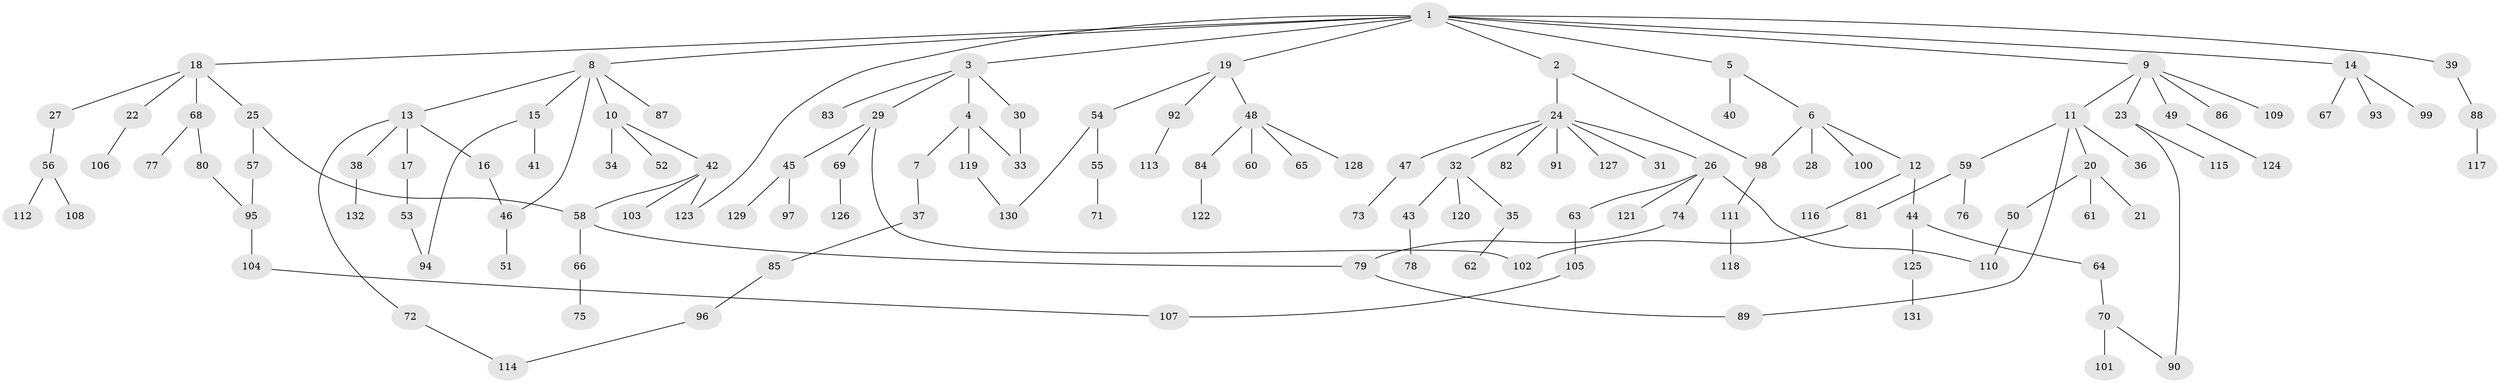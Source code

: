 // Generated by graph-tools (version 1.1) at 2025/13/03/09/25 04:13:21]
// undirected, 132 vertices, 146 edges
graph export_dot {
graph [start="1"]
  node [color=gray90,style=filled];
  1;
  2;
  3;
  4;
  5;
  6;
  7;
  8;
  9;
  10;
  11;
  12;
  13;
  14;
  15;
  16;
  17;
  18;
  19;
  20;
  21;
  22;
  23;
  24;
  25;
  26;
  27;
  28;
  29;
  30;
  31;
  32;
  33;
  34;
  35;
  36;
  37;
  38;
  39;
  40;
  41;
  42;
  43;
  44;
  45;
  46;
  47;
  48;
  49;
  50;
  51;
  52;
  53;
  54;
  55;
  56;
  57;
  58;
  59;
  60;
  61;
  62;
  63;
  64;
  65;
  66;
  67;
  68;
  69;
  70;
  71;
  72;
  73;
  74;
  75;
  76;
  77;
  78;
  79;
  80;
  81;
  82;
  83;
  84;
  85;
  86;
  87;
  88;
  89;
  90;
  91;
  92;
  93;
  94;
  95;
  96;
  97;
  98;
  99;
  100;
  101;
  102;
  103;
  104;
  105;
  106;
  107;
  108;
  109;
  110;
  111;
  112;
  113;
  114;
  115;
  116;
  117;
  118;
  119;
  120;
  121;
  122;
  123;
  124;
  125;
  126;
  127;
  128;
  129;
  130;
  131;
  132;
  1 -- 2;
  1 -- 3;
  1 -- 5;
  1 -- 8;
  1 -- 9;
  1 -- 14;
  1 -- 18;
  1 -- 19;
  1 -- 39;
  1 -- 123;
  2 -- 24;
  2 -- 98;
  3 -- 4;
  3 -- 29;
  3 -- 30;
  3 -- 83;
  4 -- 7;
  4 -- 33;
  4 -- 119;
  5 -- 6;
  5 -- 40;
  6 -- 12;
  6 -- 28;
  6 -- 98;
  6 -- 100;
  7 -- 37;
  8 -- 10;
  8 -- 13;
  8 -- 15;
  8 -- 87;
  8 -- 46;
  9 -- 11;
  9 -- 23;
  9 -- 49;
  9 -- 86;
  9 -- 109;
  10 -- 34;
  10 -- 42;
  10 -- 52;
  11 -- 20;
  11 -- 36;
  11 -- 59;
  11 -- 89;
  12 -- 44;
  12 -- 116;
  13 -- 16;
  13 -- 17;
  13 -- 38;
  13 -- 72;
  14 -- 67;
  14 -- 93;
  14 -- 99;
  15 -- 41;
  15 -- 94;
  16 -- 46;
  17 -- 53;
  18 -- 22;
  18 -- 25;
  18 -- 27;
  18 -- 68;
  19 -- 48;
  19 -- 54;
  19 -- 92;
  20 -- 21;
  20 -- 50;
  20 -- 61;
  22 -- 106;
  23 -- 90;
  23 -- 115;
  24 -- 26;
  24 -- 31;
  24 -- 32;
  24 -- 47;
  24 -- 82;
  24 -- 91;
  24 -- 127;
  25 -- 57;
  25 -- 58;
  26 -- 63;
  26 -- 74;
  26 -- 110;
  26 -- 121;
  27 -- 56;
  29 -- 45;
  29 -- 69;
  29 -- 102;
  30 -- 33;
  32 -- 35;
  32 -- 43;
  32 -- 120;
  35 -- 62;
  37 -- 85;
  38 -- 132;
  39 -- 88;
  42 -- 103;
  42 -- 58;
  42 -- 123;
  43 -- 78;
  44 -- 64;
  44 -- 125;
  45 -- 97;
  45 -- 129;
  46 -- 51;
  47 -- 73;
  48 -- 60;
  48 -- 65;
  48 -- 84;
  48 -- 128;
  49 -- 124;
  50 -- 110;
  53 -- 94;
  54 -- 55;
  54 -- 130;
  55 -- 71;
  56 -- 108;
  56 -- 112;
  57 -- 95;
  58 -- 66;
  58 -- 79;
  59 -- 76;
  59 -- 81;
  63 -- 105;
  64 -- 70;
  66 -- 75;
  68 -- 77;
  68 -- 80;
  69 -- 126;
  70 -- 101;
  70 -- 90;
  72 -- 114;
  74 -- 79;
  79 -- 89;
  80 -- 95;
  81 -- 102;
  84 -- 122;
  85 -- 96;
  88 -- 117;
  92 -- 113;
  95 -- 104;
  96 -- 114;
  98 -- 111;
  104 -- 107;
  105 -- 107;
  111 -- 118;
  119 -- 130;
  125 -- 131;
}
